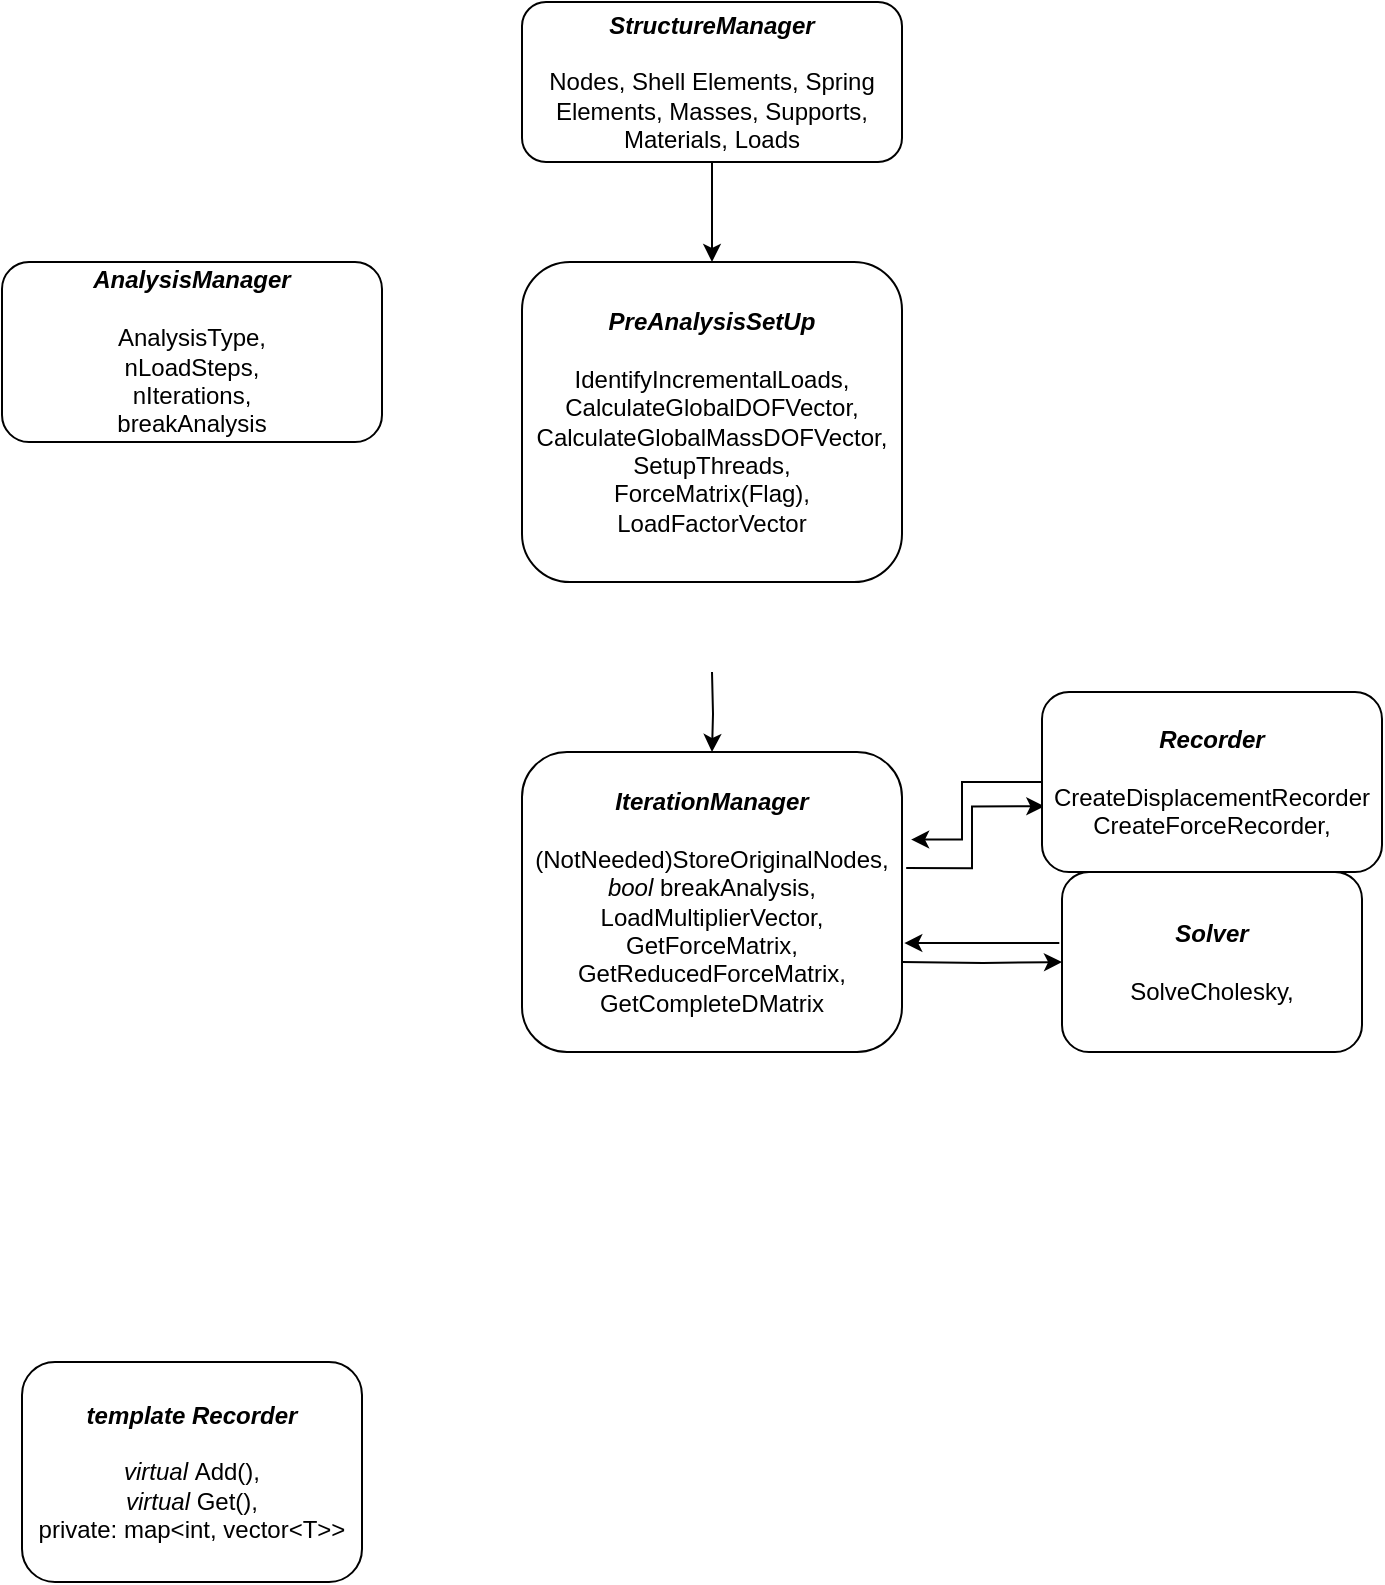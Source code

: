 <mxfile version="11.1.4" type="device"><diagram id="PinJZjhvExze7XuN0r7I" name="Page-1"><mxGraphModel dx="1073" dy="944" grid="1" gridSize="10" guides="1" tooltips="1" connect="1" arrows="1" fold="1" page="1" pageScale="1" pageWidth="850" pageHeight="1100" math="0" shadow="0"><root><mxCell id="0"/><mxCell id="1" parent="0"/><mxCell id="2M32uef0FzqFKEa9Hk7m-3" style="edgeStyle=orthogonalEdgeStyle;rounded=0;orthogonalLoop=1;jettySize=auto;html=1;" parent="1" source="2M32uef0FzqFKEa9Hk7m-1" edge="1"><mxGeometry relative="1" as="geometry"><mxPoint x="445" y="150" as="targetPoint"/></mxGeometry></mxCell><mxCell id="2M32uef0FzqFKEa9Hk7m-1" value="&lt;i&gt;&lt;b&gt;StructureManager&lt;/b&gt;&lt;br&gt;&lt;/i&gt;&lt;br&gt;Nodes, Shell Elements, Spring Elements, Masses, Supports, Materials, Loads" style="rounded=1;whiteSpace=wrap;html=1;" parent="1" vertex="1"><mxGeometry x="350" y="20" width="190" height="80" as="geometry"/></mxCell><mxCell id="5ryZNMTqQukAahHHPX6I-1" style="edgeStyle=orthogonalEdgeStyle;rounded=0;orthogonalLoop=1;jettySize=auto;html=1;" parent="1" target="5ryZNMTqQukAahHHPX6I-2" edge="1"><mxGeometry relative="1" as="geometry"><mxPoint x="445" y="405" as="targetPoint"/><mxPoint x="445" y="355" as="sourcePoint"/></mxGeometry></mxCell><mxCell id="2M32uef0FzqFKEa9Hk7m-4" value="&lt;i style=&quot;font-weight: bold&quot;&gt;PreAnalysisSetUp&lt;/i&gt;&lt;br&gt;&lt;br&gt;IdentifyIncrementalLoads, CalculateGlobalDOFVector, CalculateGlobalMassDOFVector,&lt;br&gt;SetupThreads,&lt;br&gt;ForceMatrix(Flag),&lt;br&gt;LoadFactorVector" style="rounded=1;whiteSpace=wrap;html=1;" parent="1" vertex="1"><mxGeometry x="350" y="150" width="190" height="160" as="geometry"/></mxCell><mxCell id="5ryZNMTqQukAahHHPX6I-3" style="edgeStyle=orthogonalEdgeStyle;rounded=0;orthogonalLoop=1;jettySize=auto;html=1;" parent="1" target="5ryZNMTqQukAahHHPX6I-4" edge="1"><mxGeometry relative="1" as="geometry"><mxPoint x="630" y="440" as="targetPoint"/><mxPoint x="540" y="500" as="sourcePoint"/></mxGeometry></mxCell><mxCell id="5ryZNMTqQukAahHHPX6I-9" style="edgeStyle=orthogonalEdgeStyle;rounded=0;orthogonalLoop=1;jettySize=auto;html=1;entryX=0.007;entryY=0.635;entryDx=0;entryDy=0;exitX=1.011;exitY=0.387;exitDx=0;exitDy=0;exitPerimeter=0;entryPerimeter=0;" parent="1" source="5ryZNMTqQukAahHHPX6I-2" target="5ryZNMTqQukAahHHPX6I-7" edge="1"><mxGeometry relative="1" as="geometry"/></mxCell><mxCell id="5ryZNMTqQukAahHHPX6I-2" value="&lt;i style=&quot;font-weight: bold&quot;&gt;IterationManager&lt;/i&gt;&lt;br&gt;&lt;br&gt;(NotNeeded)StoreOriginalNodes,&lt;br&gt;&lt;i&gt;bool&lt;/i&gt;&amp;nbsp;breakAnalysis,&lt;br&gt;LoadMultiplierVector,&lt;br&gt;GetForceMatrix,&lt;br&gt;GetReducedForceMatrix,&lt;br&gt;GetCompleteDMatrix" style="rounded=1;whiteSpace=wrap;html=1;" parent="1" vertex="1"><mxGeometry x="350" y="395" width="190" height="150" as="geometry"/></mxCell><mxCell id="5ryZNMTqQukAahHHPX6I-6" style="edgeStyle=orthogonalEdgeStyle;rounded=0;orthogonalLoop=1;jettySize=auto;html=1;entryX=1.006;entryY=0.637;entryDx=0;entryDy=0;entryPerimeter=0;exitX=-0.009;exitY=0.394;exitDx=0;exitDy=0;exitPerimeter=0;" parent="1" source="5ryZNMTqQukAahHHPX6I-4" target="5ryZNMTqQukAahHHPX6I-2" edge="1"><mxGeometry relative="1" as="geometry"/></mxCell><mxCell id="5ryZNMTqQukAahHHPX6I-4" value="&lt;i style=&quot;font-weight: bold&quot;&gt;Solver&lt;/i&gt;&lt;br&gt;&lt;br&gt;SolveCholesky," style="rounded=1;whiteSpace=wrap;html=1;" parent="1" vertex="1"><mxGeometry x="620" y="455" width="150" height="90" as="geometry"/></mxCell><mxCell id="5ryZNMTqQukAahHHPX6I-8" style="edgeStyle=orthogonalEdgeStyle;rounded=0;orthogonalLoop=1;jettySize=auto;html=1;entryX=1.024;entryY=0.292;entryDx=0;entryDy=0;entryPerimeter=0;" parent="1" source="5ryZNMTqQukAahHHPX6I-7" target="5ryZNMTqQukAahHHPX6I-2" edge="1"><mxGeometry relative="1" as="geometry"><Array as="points"><mxPoint x="570" y="410"/><mxPoint x="570" y="439"/></Array></mxGeometry></mxCell><mxCell id="5ryZNMTqQukAahHHPX6I-7" value="&lt;i style=&quot;font-weight: bold&quot;&gt;Recorder&lt;/i&gt;&lt;br&gt;&lt;br&gt;CreateDisplacementRecorder&lt;br&gt;CreateForceRecorder," style="rounded=1;whiteSpace=wrap;html=1;" parent="1" vertex="1"><mxGeometry x="610" y="365" width="170" height="90" as="geometry"/></mxCell><mxCell id="5ryZNMTqQukAahHHPX6I-10" value="&lt;i style=&quot;font-weight: bold&quot;&gt;template Recorder&lt;/i&gt;&lt;br&gt;&lt;br&gt;&lt;i&gt;virtual&lt;/i&gt;&amp;nbsp;Add(),&lt;br&gt;&lt;i&gt;virtual&lt;/i&gt; Get(),&lt;br&gt;private: map&amp;lt;int, vector&amp;lt;T&amp;gt;&amp;gt;" style="rounded=1;whiteSpace=wrap;html=1;" parent="1" vertex="1"><mxGeometry x="100" y="700" width="170" height="110" as="geometry"/></mxCell><mxCell id="rTZ_dbldbJjMtnh9Yi-X-1" value="&lt;i style=&quot;font-weight: bold&quot;&gt;AnalysisManager&lt;/i&gt;&lt;br&gt;&lt;br&gt;AnalysisType,&lt;br&gt;nLoadSteps,&lt;br&gt;nIterations,&lt;br&gt;breakAnalysis" style="rounded=1;whiteSpace=wrap;html=1;" parent="1" vertex="1"><mxGeometry x="90" y="150" width="190" height="90" as="geometry"/></mxCell></root></mxGraphModel></diagram></mxfile>